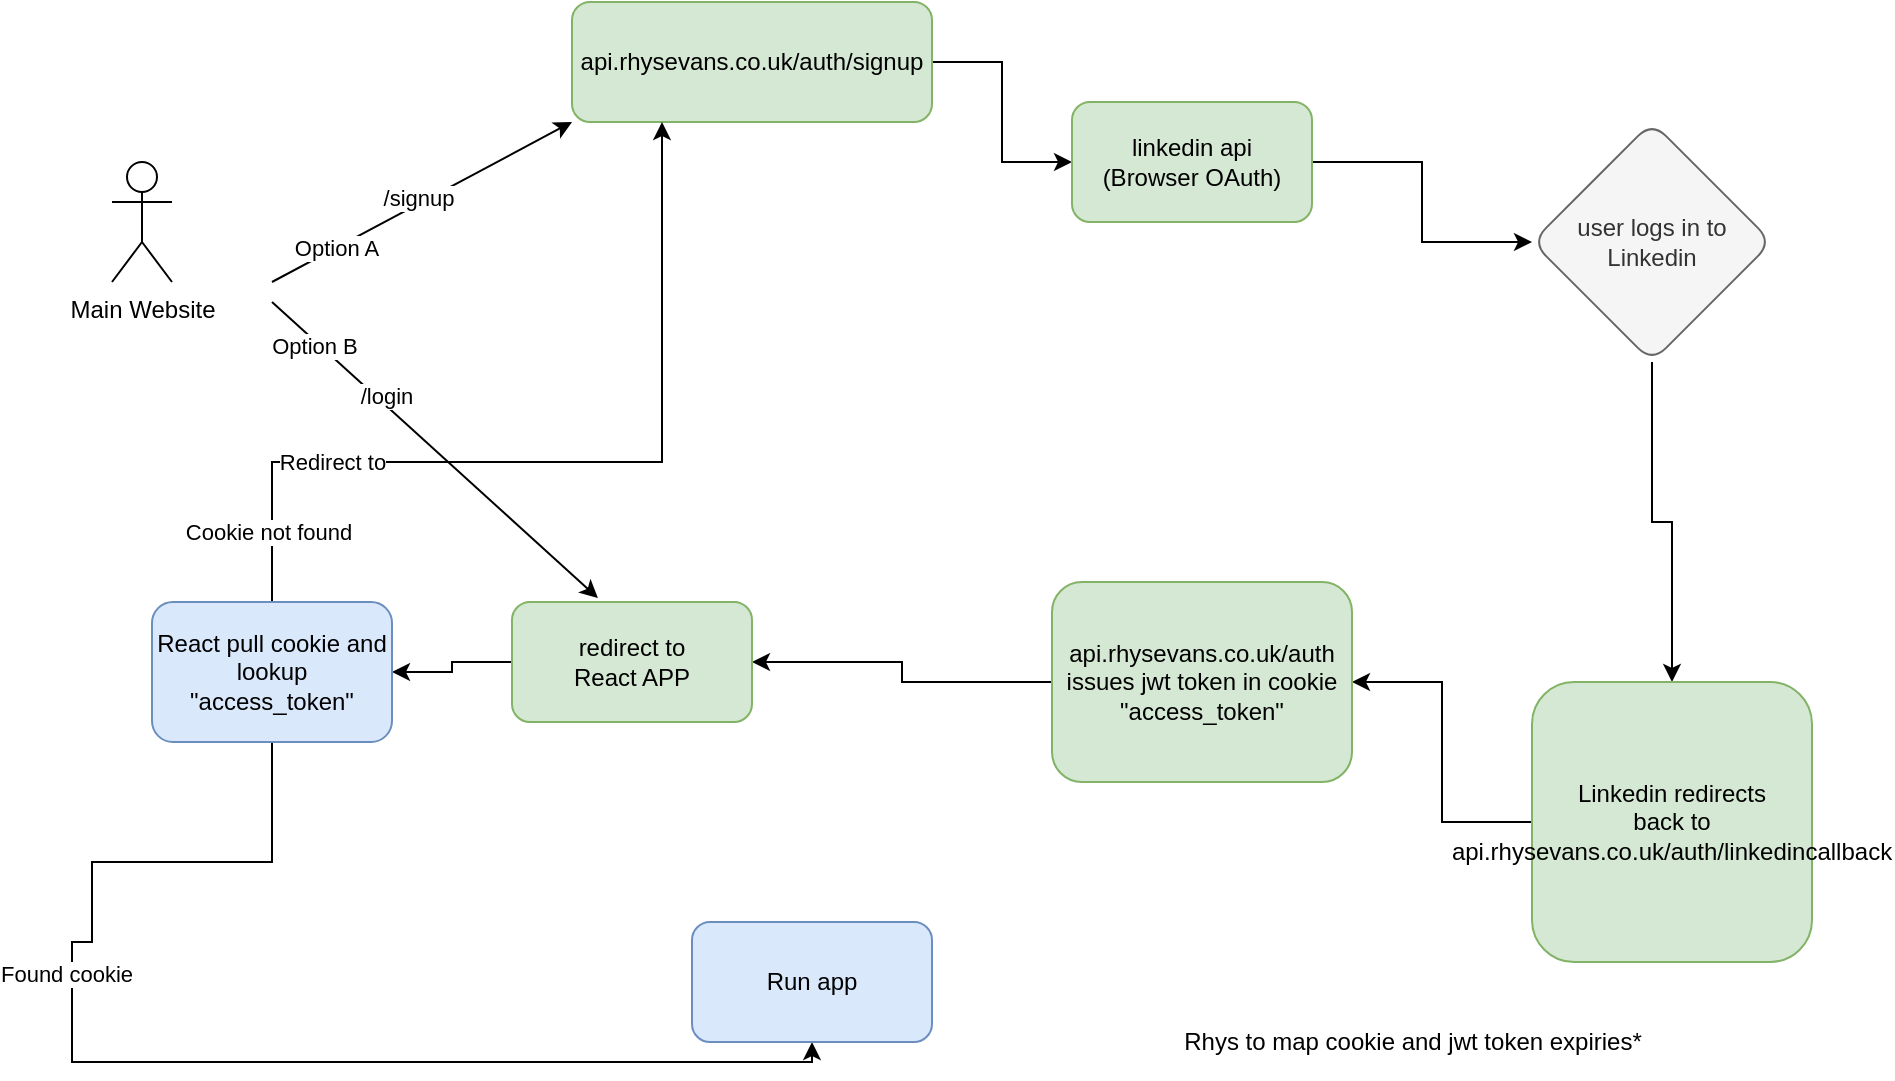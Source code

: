 <mxfile version="14.4.3" type="device"><diagram id="3dYF30ElZIhUmsLgZEt8" name="Page-1"><mxGraphModel dx="1933" dy="831" grid="1" gridSize="10" guides="1" tooltips="1" connect="1" arrows="1" fold="1" page="1" pageScale="1" pageWidth="827" pageHeight="1169" math="0" shadow="0"><root><mxCell id="0"/><mxCell id="1" parent="0"/><mxCell id="K1-7eLX5wmRMMjv7Dajx-3" value="" style="edgeStyle=orthogonalEdgeStyle;rounded=0;orthogonalLoop=1;jettySize=auto;html=1;" edge="1" parent="1" source="K1-7eLX5wmRMMjv7Dajx-1" target="K1-7eLX5wmRMMjv7Dajx-2"><mxGeometry relative="1" as="geometry"/></mxCell><mxCell id="K1-7eLX5wmRMMjv7Dajx-1" value="api.rhysevans.co.uk/auth/signup" style="rounded=1;whiteSpace=wrap;html=1;fillColor=#d5e8d4;strokeColor=#82b366;" vertex="1" parent="1"><mxGeometry x="100" y="10" width="180" height="60" as="geometry"/></mxCell><mxCell id="K1-7eLX5wmRMMjv7Dajx-5" value="" style="edgeStyle=orthogonalEdgeStyle;rounded=0;orthogonalLoop=1;jettySize=auto;html=1;" edge="1" parent="1" source="K1-7eLX5wmRMMjv7Dajx-2" target="K1-7eLX5wmRMMjv7Dajx-4"><mxGeometry relative="1" as="geometry"/></mxCell><mxCell id="K1-7eLX5wmRMMjv7Dajx-2" value="linkedin api&lt;br&gt;(Browser OAuth)" style="whiteSpace=wrap;html=1;rounded=1;fillColor=#d5e8d4;strokeColor=#82b366;" vertex="1" parent="1"><mxGeometry x="350" y="60" width="120" height="60" as="geometry"/></mxCell><mxCell id="K1-7eLX5wmRMMjv7Dajx-7" value="" style="edgeStyle=orthogonalEdgeStyle;rounded=0;orthogonalLoop=1;jettySize=auto;html=1;" edge="1" parent="1" source="K1-7eLX5wmRMMjv7Dajx-4" target="K1-7eLX5wmRMMjv7Dajx-6"><mxGeometry relative="1" as="geometry"/></mxCell><mxCell id="K1-7eLX5wmRMMjv7Dajx-4" value="user logs in to Linkedin&lt;br&gt;" style="rhombus;whiteSpace=wrap;html=1;rounded=1;fillColor=#f5f5f5;strokeColor=#666666;fontColor=#333333;" vertex="1" parent="1"><mxGeometry x="580" y="70" width="120" height="120" as="geometry"/></mxCell><mxCell id="K1-7eLX5wmRMMjv7Dajx-9" value="" style="edgeStyle=orthogonalEdgeStyle;rounded=0;orthogonalLoop=1;jettySize=auto;html=1;" edge="1" parent="1" source="K1-7eLX5wmRMMjv7Dajx-6" target="K1-7eLX5wmRMMjv7Dajx-8"><mxGeometry relative="1" as="geometry"/></mxCell><mxCell id="K1-7eLX5wmRMMjv7Dajx-6" value="Linkedin redirects&lt;br&gt;back to api.rhysevans.co.uk/auth/linkedincallback" style="whiteSpace=wrap;html=1;rounded=1;fillColor=#d5e8d4;strokeColor=#82b366;" vertex="1" parent="1"><mxGeometry x="580" y="350" width="140" height="140" as="geometry"/></mxCell><mxCell id="K1-7eLX5wmRMMjv7Dajx-12" value="" style="edgeStyle=orthogonalEdgeStyle;rounded=0;orthogonalLoop=1;jettySize=auto;html=1;" edge="1" parent="1" source="K1-7eLX5wmRMMjv7Dajx-8" target="K1-7eLX5wmRMMjv7Dajx-11"><mxGeometry relative="1" as="geometry"/></mxCell><mxCell id="K1-7eLX5wmRMMjv7Dajx-8" value="api.rhysevans.co.uk/auth&lt;br&gt;issues jwt token in cookie &quot;access_token&quot;" style="whiteSpace=wrap;html=1;rounded=1;fillColor=#d5e8d4;strokeColor=#82b366;" vertex="1" parent="1"><mxGeometry x="340" y="300" width="150" height="100" as="geometry"/></mxCell><mxCell id="K1-7eLX5wmRMMjv7Dajx-14" value="" style="edgeStyle=orthogonalEdgeStyle;rounded=0;orthogonalLoop=1;jettySize=auto;html=1;entryX=1;entryY=0.5;entryDx=0;entryDy=0;" edge="1" parent="1" source="K1-7eLX5wmRMMjv7Dajx-11" target="K1-7eLX5wmRMMjv7Dajx-13"><mxGeometry relative="1" as="geometry"/></mxCell><mxCell id="K1-7eLX5wmRMMjv7Dajx-11" value="redirect to&lt;br&gt;React APP" style="whiteSpace=wrap;html=1;rounded=1;fillColor=#d5e8d4;strokeColor=#82b366;" vertex="1" parent="1"><mxGeometry x="70" y="310" width="120" height="60" as="geometry"/></mxCell><mxCell id="K1-7eLX5wmRMMjv7Dajx-16" value="" style="edgeStyle=orthogonalEdgeStyle;rounded=0;orthogonalLoop=1;jettySize=auto;html=1;" edge="1" parent="1" source="K1-7eLX5wmRMMjv7Dajx-13" target="K1-7eLX5wmRMMjv7Dajx-15"><mxGeometry relative="1" as="geometry"><Array as="points"><mxPoint x="-140" y="440"/><mxPoint x="-140" y="480"/><mxPoint x="-150" y="480"/><mxPoint x="-150" y="540"/></Array></mxGeometry></mxCell><mxCell id="K1-7eLX5wmRMMjv7Dajx-17" value="Found cookie" style="edgeLabel;html=1;align=center;verticalAlign=middle;resizable=0;points=[];" vertex="1" connectable="0" parent="K1-7eLX5wmRMMjv7Dajx-16"><mxGeometry x="-0.325" y="-3" relative="1" as="geometry"><mxPoint as="offset"/></mxGeometry></mxCell><mxCell id="K1-7eLX5wmRMMjv7Dajx-19" value="" style="edgeStyle=orthogonalEdgeStyle;rounded=0;orthogonalLoop=1;jettySize=auto;html=1;entryX=0.25;entryY=1;entryDx=0;entryDy=0;" edge="1" parent="1" source="K1-7eLX5wmRMMjv7Dajx-13" target="K1-7eLX5wmRMMjv7Dajx-1"><mxGeometry relative="1" as="geometry"><Array as="points"><mxPoint x="-50" y="240"/><mxPoint x="145" y="240"/></Array></mxGeometry></mxCell><mxCell id="K1-7eLX5wmRMMjv7Dajx-20" value="Cookie not found" style="edgeLabel;html=1;align=center;verticalAlign=middle;resizable=0;points=[];" vertex="1" connectable="0" parent="K1-7eLX5wmRMMjv7Dajx-19"><mxGeometry x="-0.84" y="2" relative="1" as="geometry"><mxPoint as="offset"/></mxGeometry></mxCell><mxCell id="K1-7eLX5wmRMMjv7Dajx-21" value="Redirect to" style="edgeLabel;html=1;align=center;verticalAlign=middle;resizable=0;points=[];" vertex="1" connectable="0" parent="K1-7eLX5wmRMMjv7Dajx-19"><mxGeometry x="-0.435" y="2" relative="1" as="geometry"><mxPoint x="-23" y="2" as="offset"/></mxGeometry></mxCell><mxCell id="K1-7eLX5wmRMMjv7Dajx-13" value="React pull cookie and lookup &quot;access_token&quot;&lt;br&gt;" style="whiteSpace=wrap;html=1;rounded=1;fillColor=#dae8fc;strokeColor=#6c8ebf;" vertex="1" parent="1"><mxGeometry x="-110" y="310" width="120" height="70" as="geometry"/></mxCell><mxCell id="K1-7eLX5wmRMMjv7Dajx-15" value="Run app" style="whiteSpace=wrap;html=1;rounded=1;fillColor=#dae8fc;strokeColor=#6c8ebf;" vertex="1" parent="1"><mxGeometry x="160" y="470" width="120" height="60" as="geometry"/></mxCell><mxCell id="K1-7eLX5wmRMMjv7Dajx-22" value="Main Website" style="shape=umlActor;verticalLabelPosition=bottom;verticalAlign=top;html=1;outlineConnect=0;" vertex="1" parent="1"><mxGeometry x="-130" y="90" width="30" height="60" as="geometry"/></mxCell><mxCell id="K1-7eLX5wmRMMjv7Dajx-23" value="" style="endArrow=classic;html=1;entryX=0.358;entryY=-0.033;entryDx=0;entryDy=0;entryPerimeter=0;" edge="1" parent="1" target="K1-7eLX5wmRMMjv7Dajx-11"><mxGeometry width="50" height="50" relative="1" as="geometry"><mxPoint x="-50" y="160" as="sourcePoint"/><mxPoint y="120" as="targetPoint"/><Array as="points"/></mxGeometry></mxCell><mxCell id="K1-7eLX5wmRMMjv7Dajx-26" value="Option B" style="edgeLabel;html=1;align=center;verticalAlign=middle;resizable=0;points=[];" vertex="1" connectable="0" parent="K1-7eLX5wmRMMjv7Dajx-23"><mxGeometry x="-0.724" y="-2" relative="1" as="geometry"><mxPoint as="offset"/></mxGeometry></mxCell><mxCell id="K1-7eLX5wmRMMjv7Dajx-28" value="/login" style="edgeLabel;html=1;align=center;verticalAlign=middle;resizable=0;points=[];" vertex="1" connectable="0" parent="K1-7eLX5wmRMMjv7Dajx-23"><mxGeometry x="-0.342" y="4" relative="1" as="geometry"><mxPoint y="1" as="offset"/></mxGeometry></mxCell><mxCell id="K1-7eLX5wmRMMjv7Dajx-24" value="" style="endArrow=classic;html=1;entryX=0;entryY=1;entryDx=0;entryDy=0;" edge="1" parent="1" target="K1-7eLX5wmRMMjv7Dajx-1"><mxGeometry width="50" height="50" relative="1" as="geometry"><mxPoint x="-50" y="150" as="sourcePoint"/><mxPoint y="100" as="targetPoint"/></mxGeometry></mxCell><mxCell id="K1-7eLX5wmRMMjv7Dajx-25" value="Option A" style="edgeLabel;html=1;align=center;verticalAlign=middle;resizable=0;points=[];" vertex="1" connectable="0" parent="K1-7eLX5wmRMMjv7Dajx-24"><mxGeometry x="-0.584" relative="1" as="geometry"><mxPoint y="-1" as="offset"/></mxGeometry></mxCell><mxCell id="K1-7eLX5wmRMMjv7Dajx-27" value="/signup" style="edgeLabel;html=1;align=center;verticalAlign=middle;resizable=0;points=[];" vertex="1" connectable="0" parent="K1-7eLX5wmRMMjv7Dajx-24"><mxGeometry x="-0.01" y="3" relative="1" as="geometry"><mxPoint as="offset"/></mxGeometry></mxCell><mxCell id="K1-7eLX5wmRMMjv7Dajx-29" value="Rhys to map cookie and jwt token expiries*" style="text;html=1;align=center;verticalAlign=middle;resizable=0;points=[];autosize=1;" vertex="1" parent="1"><mxGeometry x="400" y="520" width="240" height="20" as="geometry"/></mxCell></root></mxGraphModel></diagram></mxfile>